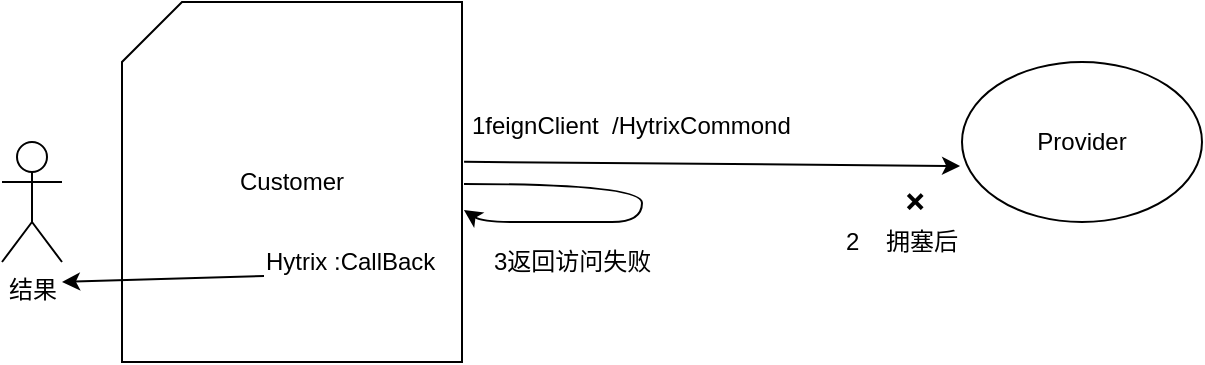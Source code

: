 <mxfile version="11.2.1" type="github" pages="1"><diagram id="FFjax_GZ10gL7-lZF3uz" name="Page-1"><mxGraphModel dx="868" dy="401" grid="1" gridSize="10" guides="1" tooltips="1" connect="1" arrows="1" fold="1" page="1" pageScale="1" pageWidth="827" pageHeight="1169" math="0" shadow="0"><root><mxCell id="0"/><mxCell id="1" parent="0"/><mxCell id="3jOf3kqCqGRjCrOG0zYU-2" value="Provider" style="ellipse;whiteSpace=wrap;html=1;" vertex="1" parent="1"><mxGeometry x="500" y="140" width="120" height="80" as="geometry"/></mxCell><mxCell id="3jOf3kqCqGRjCrOG0zYU-3" value="" style="endArrow=classic;html=1;entryX=-0.008;entryY=0.65;entryDx=0;entryDy=0;entryPerimeter=0;exitX=1.006;exitY=0.444;exitDx=0;exitDy=0;exitPerimeter=0;" edge="1" parent="1" source="3jOf3kqCqGRjCrOG0zYU-11" target="3jOf3kqCqGRjCrOG0zYU-2"><mxGeometry width="50" height="50" relative="1" as="geometry"><mxPoint x="280" y="190" as="sourcePoint"/><mxPoint x="330" y="140" as="targetPoint"/></mxGeometry></mxCell><mxCell id="3jOf3kqCqGRjCrOG0zYU-4" value="❌" style="text;html=1;resizable=0;points=[];autosize=1;align=left;verticalAlign=top;spacingTop=-4;" vertex="1" parent="1"><mxGeometry x="470" y="200" width="30" height="20" as="geometry"/></mxCell><mxCell id="3jOf3kqCqGRjCrOG0zYU-6" value="" style="curved=1;endArrow=classic;html=1;entryX=0.758;entryY=0.925;entryDx=0;entryDy=0;entryPerimeter=0;" edge="1" parent="1"><mxGeometry width="50" height="50" relative="1" as="geometry"><mxPoint x="251" y="201" as="sourcePoint"/><mxPoint x="250.96" y="214" as="targetPoint"/><Array as="points"><mxPoint x="340" y="201"/><mxPoint x="340" y="220"/><mxPoint x="310" y="220"/><mxPoint x="290" y="220"/><mxPoint x="260" y="220"/></Array></mxGeometry></mxCell><mxCell id="3jOf3kqCqGRjCrOG0zYU-7" value="3返回访问失败" style="text;html=1;resizable=0;points=[];autosize=1;align=left;verticalAlign=top;spacingTop=-4;" vertex="1" parent="1"><mxGeometry x="264" y="230" width="90" height="20" as="geometry"/></mxCell><mxCell id="3jOf3kqCqGRjCrOG0zYU-8" value="拥塞后" style="text;html=1;resizable=0;points=[];autosize=1;align=left;verticalAlign=top;spacingTop=-4;" vertex="1" parent="1"><mxGeometry x="460" y="220" width="50" height="20" as="geometry"/></mxCell><mxCell id="3jOf3kqCqGRjCrOG0zYU-9" value="1feignClient&amp;nbsp; /HytrixCommond" style="text;html=1;resizable=0;points=[];autosize=1;align=left;verticalAlign=top;spacingTop=-4;" vertex="1" parent="1"><mxGeometry x="253" y="162" width="170" height="20" as="geometry"/></mxCell><mxCell id="3jOf3kqCqGRjCrOG0zYU-10" value="2" style="text;html=1;resizable=0;points=[];autosize=1;align=left;verticalAlign=top;spacingTop=-4;" vertex="1" parent="1"><mxGeometry x="440" y="220" width="20" height="20" as="geometry"/></mxCell><mxCell id="3jOf3kqCqGRjCrOG0zYU-11" value="Customer" style="shape=card;whiteSpace=wrap;html=1;" vertex="1" parent="1"><mxGeometry x="80" y="110" width="170" height="180" as="geometry"/></mxCell><mxCell id="3jOf3kqCqGRjCrOG0zYU-13" value="Hytrix :CallBack" style="text;html=1;resizable=0;points=[];autosize=1;align=left;verticalAlign=top;spacingTop=-4;" vertex="1" parent="1"><mxGeometry x="150" y="230" width="100" height="20" as="geometry"/></mxCell><mxCell id="3jOf3kqCqGRjCrOG0zYU-14" value="" style="endArrow=classic;html=1;exitX=0.01;exitY=0.85;exitDx=0;exitDy=0;exitPerimeter=0;" edge="1" parent="1" source="3jOf3kqCqGRjCrOG0zYU-13"><mxGeometry width="50" height="50" relative="1" as="geometry"><mxPoint x="80" y="360" as="sourcePoint"/><mxPoint x="50" y="250" as="targetPoint"/></mxGeometry></mxCell><mxCell id="3jOf3kqCqGRjCrOG0zYU-15" value="结果" style="shape=umlActor;verticalLabelPosition=bottom;labelBackgroundColor=#ffffff;verticalAlign=top;html=1;outlineConnect=0;" vertex="1" parent="1"><mxGeometry x="20" y="180" width="30" height="60" as="geometry"/></mxCell></root></mxGraphModel></diagram></mxfile>